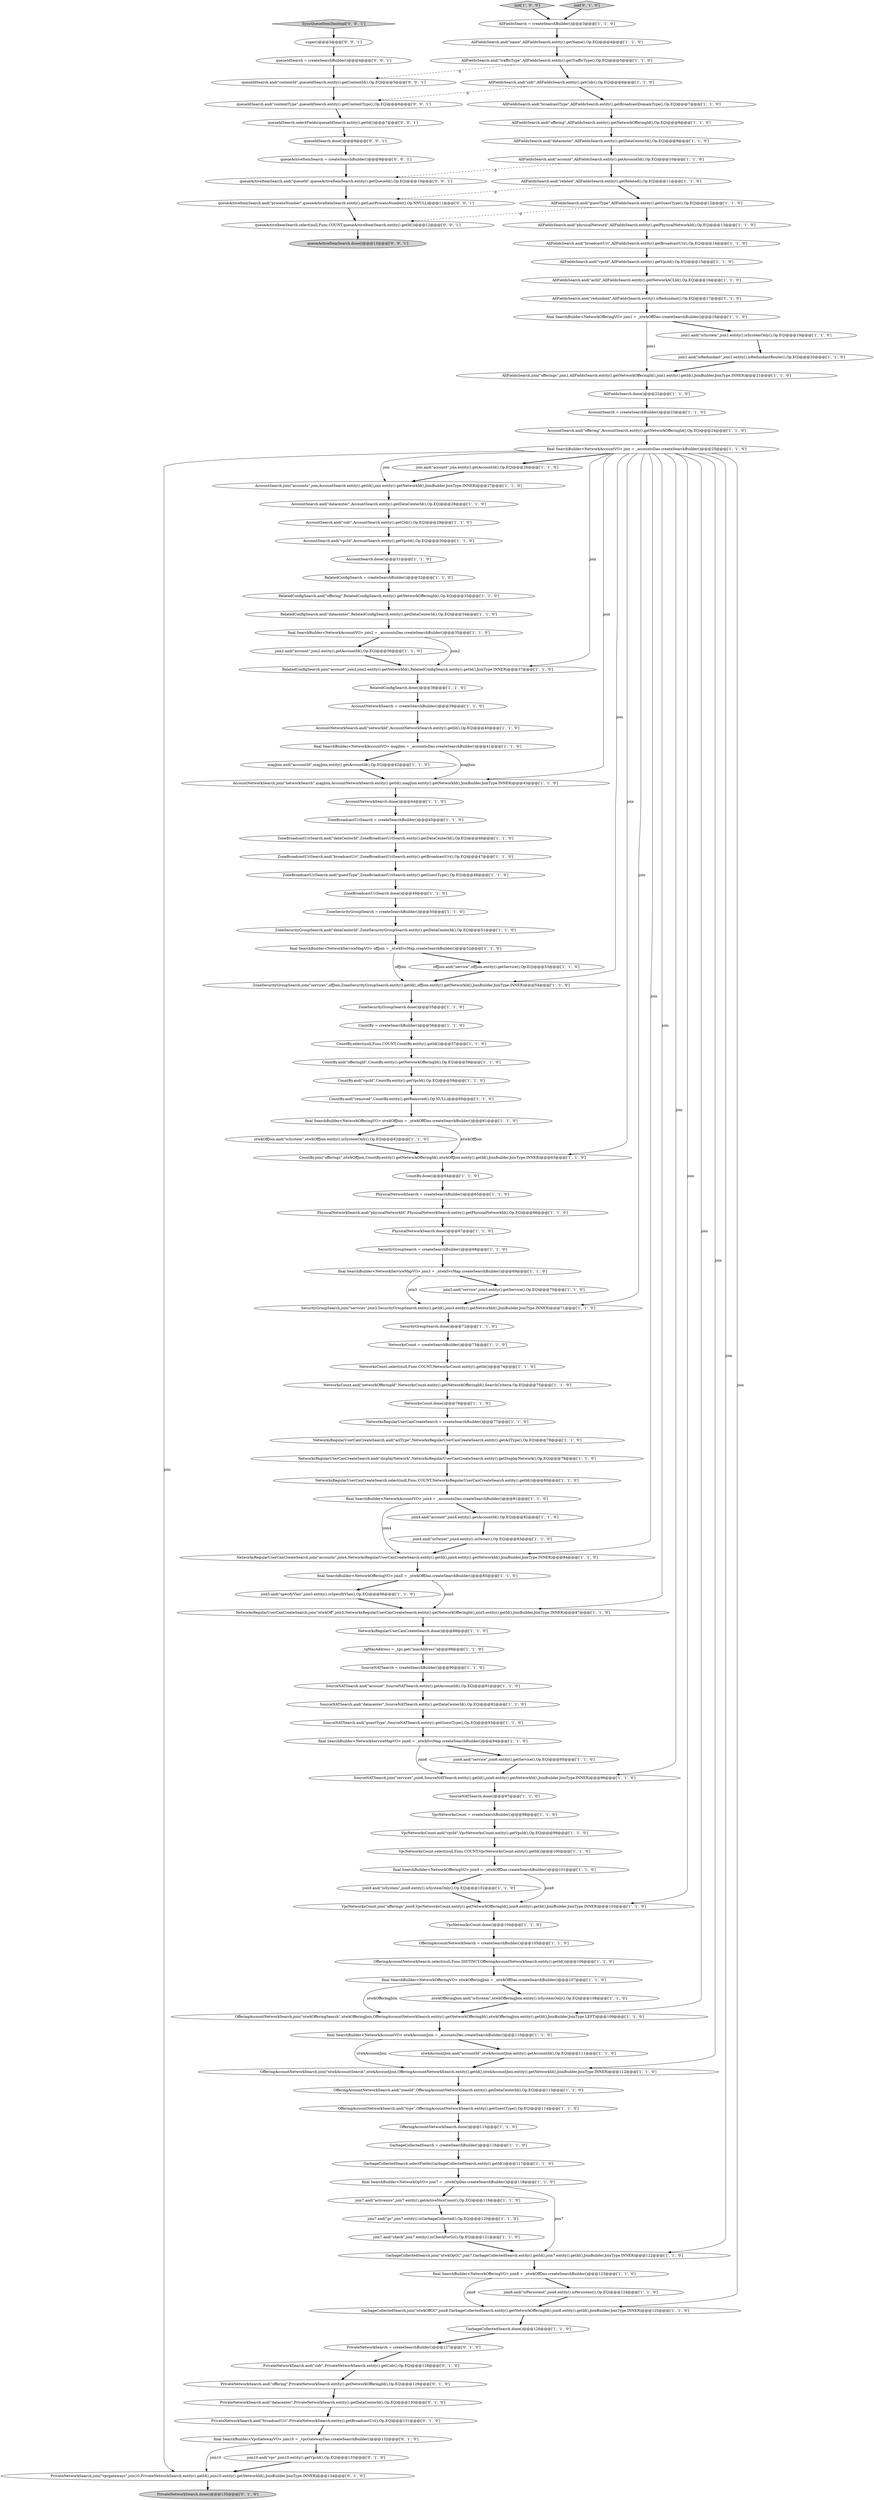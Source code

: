 digraph {
63 [style = filled, label = "ZoneBroadcastUriSearch = createSearchBuilder()@@@45@@@['1', '1', '0']", fillcolor = white, shape = ellipse image = "AAA0AAABBB1BBB"];
100 [style = filled, label = "final SearchBuilder<NetworkAccountVO> join4 = _accountsDao.createSearchBuilder()@@@81@@@['1', '1', '0']", fillcolor = white, shape = ellipse image = "AAA0AAABBB1BBB"];
78 [style = filled, label = "SourceNATSearch.and(\"account\",SourceNATSearch.entity().getAccountId(),Op.EQ)@@@91@@@['1', '1', '0']", fillcolor = white, shape = ellipse image = "AAA0AAABBB1BBB"];
110 [style = filled, label = "AccountNetworkSearch.and(\"networkId\",AccountNetworkSearch.entity().getId(),Op.EQ)@@@40@@@['1', '1', '0']", fillcolor = white, shape = ellipse image = "AAA0AAABBB1BBB"];
77 [style = filled, label = "CountBy.join(\"offerings\",ntwkOffJoin,CountBy.entity().getNetworkOfferingId(),ntwkOffJoin.entity().getId(),JoinBuilder.JoinType.INNER)@@@63@@@['1', '1', '0']", fillcolor = white, shape = ellipse image = "AAA0AAABBB1BBB"];
45 [style = filled, label = "ZoneSecurityGroupSearch.join(\"services\",offJoin,ZoneSecurityGroupSearch.entity().getId(),offJoin.entity().getNetworkId(),JoinBuilder.JoinType.INNER)@@@54@@@['1', '1', '0']", fillcolor = white, shape = ellipse image = "AAA0AAABBB1BBB"];
30 [style = filled, label = "GarbageCollectedSearch.done()@@@126@@@['1', '1', '0']", fillcolor = white, shape = ellipse image = "AAA0AAABBB1BBB"];
103 [style = filled, label = "GarbageCollectedSearch = createSearchBuilder()@@@116@@@['1', '1', '0']", fillcolor = white, shape = ellipse image = "AAA0AAABBB1BBB"];
108 [style = filled, label = "join7.and(\"check\",join7.entity().isCheckForGc(),Op.EQ)@@@121@@@['1', '1', '0']", fillcolor = white, shape = ellipse image = "AAA0AAABBB1BBB"];
39 [style = filled, label = "final SearchBuilder<NetworkOfferingVO> ntwkOfferingJoin = _ntwkOffDao.createSearchBuilder()@@@107@@@['1', '1', '0']", fillcolor = white, shape = ellipse image = "AAA0AAABBB1BBB"];
67 [style = filled, label = "ntwkOffJoin.and(\"isSystem\",ntwkOffJoin.entity().isSystemOnly(),Op.EQ)@@@62@@@['1', '1', '0']", fillcolor = white, shape = ellipse image = "AAA0AAABBB1BBB"];
23 [style = filled, label = "OfferingAccountNetworkSearch.join(\"ntwkAccountSearch\",ntwkAccountJoin,OfferingAccountNetworkSearch.entity().getId(),ntwkAccountJoin.entity().getNetworkId(),JoinBuilder.JoinType.INNER)@@@112@@@['1', '1', '0']", fillcolor = white, shape = ellipse image = "AAA0AAABBB1BBB"];
16 [style = filled, label = "OfferingAccountNetworkSearch.done()@@@115@@@['1', '1', '0']", fillcolor = white, shape = ellipse image = "AAA0AAABBB1BBB"];
4 [style = filled, label = "PhysicalNetworkSearch.done()@@@67@@@['1', '1', '0']", fillcolor = white, shape = ellipse image = "AAA0AAABBB1BBB"];
12 [style = filled, label = "PhysicalNetworkSearch.and(\"physicalNetworkId\",PhysicalNetworkSearch.entity().getPhysicalNetworkId(),Op.EQ)@@@66@@@['1', '1', '0']", fillcolor = white, shape = ellipse image = "AAA0AAABBB1BBB"];
15 [style = filled, label = "VpcNetworksCount.done()@@@104@@@['1', '1', '0']", fillcolor = white, shape = ellipse image = "AAA0AAABBB1BBB"];
2 [style = filled, label = "join5.and(\"specifyVlan\",join5.entity().isSpecifyVlan(),Op.EQ)@@@86@@@['1', '1', '0']", fillcolor = white, shape = ellipse image = "AAA0AAABBB1BBB"];
98 [style = filled, label = "final SearchBuilder<NetworkOfferingVO> join8 = _ntwkOffDao.createSearchBuilder()@@@123@@@['1', '1', '0']", fillcolor = white, shape = ellipse image = "AAA0AAABBB1BBB"];
9 [style = filled, label = "SourceNATSearch.and(\"guestType\",SourceNATSearch.entity().getGuestType(),Op.EQ)@@@93@@@['1', '1', '0']", fillcolor = white, shape = ellipse image = "AAA0AAABBB1BBB"];
25 [style = filled, label = "join6.and(\"service\",join6.entity().getService(),Op.EQ)@@@95@@@['1', '1', '0']", fillcolor = white, shape = ellipse image = "AAA0AAABBB1BBB"];
127 [style = filled, label = "PrivateNetworkSearch.and(\"datacenter\",PrivateNetworkSearch.entity().getDataCenterId(),Op.EQ)@@@130@@@['0', '1', '0']", fillcolor = white, shape = ellipse image = "AAA1AAABBB2BBB"];
117 [style = filled, label = "ZoneBroadcastUriSearch.and(\"dataCenterId\",ZoneBroadcastUriSearch.entity().getDataCenterId(),Op.EQ)@@@46@@@['1', '1', '0']", fillcolor = white, shape = ellipse image = "AAA0AAABBB1BBB"];
36 [style = filled, label = "AccountSearch = createSearchBuilder()@@@23@@@['1', '1', '0']", fillcolor = white, shape = ellipse image = "AAA0AAABBB1BBB"];
113 [style = filled, label = "CountBy.and(\"offeringId\",CountBy.entity().getNetworkOfferingId(),Op.EQ)@@@58@@@['1', '1', '0']", fillcolor = white, shape = ellipse image = "AAA0AAABBB1BBB"];
82 [style = filled, label = "join7.and(\"gc\",join7.entity().isGarbageCollected(),Op.EQ)@@@120@@@['1', '1', '0']", fillcolor = white, shape = ellipse image = "AAA0AAABBB1BBB"];
115 [style = filled, label = "VpcNetworksCount.select(null,Func.COUNT,VpcNetworksCount.entity().getId())@@@100@@@['1', '1', '0']", fillcolor = white, shape = ellipse image = "AAA0AAABBB1BBB"];
90 [style = filled, label = "final SearchBuilder<NetworkServiceMapVO> join6 = _ntwkSvcMap.createSearchBuilder()@@@94@@@['1', '1', '0']", fillcolor = white, shape = ellipse image = "AAA0AAABBB1BBB"];
70 [style = filled, label = "RelatedConfigSearch = createSearchBuilder()@@@32@@@['1', '1', '0']", fillcolor = white, shape = ellipse image = "AAA0AAABBB1BBB"];
28 [style = filled, label = "AllFieldsSearch.join(\"offerings\",join1,AllFieldsSearch.entity().getNetworkOfferingId(),join1.entity().getId(),JoinBuilder.JoinType.INNER)@@@21@@@['1', '1', '0']", fillcolor = white, shape = ellipse image = "AAA0AAABBB1BBB"];
83 [style = filled, label = "CountBy.done()@@@64@@@['1', '1', '0']", fillcolor = white, shape = ellipse image = "AAA0AAABBB1BBB"];
94 [style = filled, label = "NetworksRegularUserCanCreateSearch.done()@@@88@@@['1', '1', '0']", fillcolor = white, shape = ellipse image = "AAA0AAABBB1BBB"];
106 [style = filled, label = "AllFieldsSearch.done()@@@22@@@['1', '1', '0']", fillcolor = white, shape = ellipse image = "AAA0AAABBB1BBB"];
20 [style = filled, label = "AllFieldsSearch.and(\"name\",AllFieldsSearch.entity().getName(),Op.EQ)@@@4@@@['1', '1', '0']", fillcolor = white, shape = ellipse image = "AAA0AAABBB1BBB"];
6 [style = filled, label = "AccountSearch.and(\"offering\",AccountSearch.entity().getNetworkOfferingId(),Op.EQ)@@@24@@@['1', '1', '0']", fillcolor = white, shape = ellipse image = "AAA0AAABBB1BBB"];
88 [style = filled, label = "OfferingAccountNetworkSearch.and(\"type\",OfferingAccountNetworkSearch.entity().getGuestType(),Op.EQ)@@@114@@@['1', '1', '0']", fillcolor = white, shape = ellipse image = "AAA0AAABBB1BBB"];
47 [style = filled, label = "OfferingAccountNetworkSearch.and(\"zoneId\",OfferingAccountNetworkSearch.entity().getDataCenterId(),Op.EQ)@@@113@@@['1', '1', '0']", fillcolor = white, shape = ellipse image = "AAA0AAABBB1BBB"];
116 [style = filled, label = "GarbageCollectedSearch.join(\"ntwkOffGC\",join8,GarbageCollectedSearch.entity().getNetworkOfferingId(),join8.entity().getId(),JoinBuilder.JoinType.INNER)@@@125@@@['1', '1', '0']", fillcolor = white, shape = ellipse image = "AAA0AAABBB1BBB"];
89 [style = filled, label = "NetworksRegularUserCanCreateSearch.join(\"ntwkOff\",join5,NetworksRegularUserCanCreateSearch.entity().getNetworkOfferingId(),join5.entity().getId(),JoinBuilder.JoinType.INNER)@@@87@@@['1', '1', '0']", fillcolor = white, shape = ellipse image = "AAA0AAABBB1BBB"];
80 [style = filled, label = "SourceNATSearch.done()@@@97@@@['1', '1', '0']", fillcolor = white, shape = ellipse image = "AAA0AAABBB1BBB"];
73 [style = filled, label = "ZoneBroadcastUriSearch.and(\"guestType\",ZoneBroadcastUriSearch.entity().getGuestType(),Op.EQ)@@@48@@@['1', '1', '0']", fillcolor = white, shape = ellipse image = "AAA0AAABBB1BBB"];
95 [style = filled, label = "ntwkAccountJoin.and(\"accountId\",ntwkAccountJoin.entity().getAccountId(),Op.EQ)@@@111@@@['1', '1', '0']", fillcolor = white, shape = ellipse image = "AAA0AAABBB1BBB"];
32 [style = filled, label = "join2.and(\"account\",join2.entity().getAccountId(),Op.EQ)@@@36@@@['1', '1', '0']", fillcolor = white, shape = ellipse image = "AAA0AAABBB1BBB"];
145 [style = filled, label = "queueIdSearch = createSearchBuilder()@@@4@@@['0', '0', '1']", fillcolor = white, shape = ellipse image = "AAA0AAABBB3BBB"];
57 [style = filled, label = "AllFieldsSearch.and(\"cidr\",AllFieldsSearch.entity().getCidr(),Op.EQ)@@@6@@@['1', '1', '0']", fillcolor = white, shape = ellipse image = "AAA0AAABBB1BBB"];
60 [style = filled, label = "NetworksCount.done()@@@76@@@['1', '1', '0']", fillcolor = white, shape = ellipse image = "AAA0AAABBB1BBB"];
1 [style = filled, label = "final SearchBuilder<NetworkOfferingVO> join9 = _ntwkOffDao.createSearchBuilder()@@@101@@@['1', '1', '0']", fillcolor = white, shape = ellipse image = "AAA0AAABBB1BBB"];
42 [style = filled, label = "AccountNetworkSearch.join(\"networkSearch\",mapJoin,AccountNetworkSearch.entity().getId(),mapJoin.entity().getNetworkId(),JoinBuilder.JoinType.INNER)@@@43@@@['1', '1', '0']", fillcolor = white, shape = ellipse image = "AAA0AAABBB1BBB"];
101 [style = filled, label = "join4.and(\"account\",join4.entity().getAccountId(),Op.EQ)@@@82@@@['1', '1', '0']", fillcolor = white, shape = ellipse image = "AAA0AAABBB1BBB"];
38 [style = filled, label = "join8.and(\"isPersistent\",join8.entity().isPersistent(),Op.EQ)@@@124@@@['1', '1', '0']", fillcolor = white, shape = ellipse image = "AAA0AAABBB1BBB"];
18 [style = filled, label = "init['1', '0', '0']", fillcolor = lightgray, shape = diamond image = "AAA0AAABBB1BBB"];
141 [style = filled, label = "queueIdSearch.and(\"contentType\",queueIdSearch.entity().getContentType(),Op.EQ)@@@6@@@['0', '0', '1']", fillcolor = white, shape = ellipse image = "AAA0AAABBB3BBB"];
139 [style = filled, label = "super()@@@3@@@['0', '0', '1']", fillcolor = white, shape = ellipse image = "AAA0AAABBB3BBB"];
31 [style = filled, label = "final SearchBuilder<NetworkOpVO> join7 = _ntwkOpDao.createSearchBuilder()@@@118@@@['1', '1', '0']", fillcolor = white, shape = ellipse image = "AAA0AAABBB1BBB"];
17 [style = filled, label = "offJoin.and(\"service\",offJoin.entity().getService(),Op.EQ)@@@53@@@['1', '1', '0']", fillcolor = white, shape = ellipse image = "AAA0AAABBB1BBB"];
96 [style = filled, label = "ZoneBroadcastUriSearch.done()@@@49@@@['1', '1', '0']", fillcolor = white, shape = ellipse image = "AAA0AAABBB1BBB"];
66 [style = filled, label = "AccountNetworkSearch.done()@@@44@@@['1', '1', '0']", fillcolor = white, shape = ellipse image = "AAA0AAABBB1BBB"];
144 [style = filled, label = "queueActiveItemSearch.and(\"queueId\",queueActiveItemSearch.entity().getQueueId(),Op.EQ)@@@10@@@['0', '0', '1']", fillcolor = white, shape = ellipse image = "AAA0AAABBB3BBB"];
10 [style = filled, label = "final SearchBuilder<NetworkAccountVO> mapJoin = _accountsDao.createSearchBuilder()@@@41@@@['1', '1', '0']", fillcolor = white, shape = ellipse image = "AAA0AAABBB1BBB"];
69 [style = filled, label = "ntwkOfferingJoin.and(\"isSystem\",ntwkOfferingJoin.entity().isSystemOnly(),Op.EQ)@@@108@@@['1', '1', '0']", fillcolor = white, shape = ellipse image = "AAA0AAABBB1BBB"];
84 [style = filled, label = "SourceNATSearch = createSearchBuilder()@@@90@@@['1', '1', '0']", fillcolor = white, shape = ellipse image = "AAA0AAABBB1BBB"];
74 [style = filled, label = "AccountSearch.and(\"datacenter\",AccountSearch.entity().getDataCenterId(),Op.EQ)@@@28@@@['1', '1', '0']", fillcolor = white, shape = ellipse image = "AAA0AAABBB1BBB"];
51 [style = filled, label = "AllFieldsSearch.and(\"datacenter\",AllFieldsSearch.entity().getDataCenterId(),Op.EQ)@@@9@@@['1', '1', '0']", fillcolor = white, shape = ellipse image = "AAA0AAABBB1BBB"];
46 [style = filled, label = "NetworksRegularUserCanCreateSearch.and(\"aclType\",NetworksRegularUserCanCreateSearch.entity().getAclType(),Op.EQ)@@@78@@@['1', '1', '0']", fillcolor = white, shape = ellipse image = "AAA0AAABBB1BBB"];
35 [style = filled, label = "AccountSearch.and(\"vpcId\",AccountSearch.entity().getVpcId(),Op.EQ)@@@30@@@['1', '1', '0']", fillcolor = white, shape = ellipse image = "AAA0AAABBB1BBB"];
71 [style = filled, label = "join9.and(\"isSystem\",join9.entity().isSystemOnly(),Op.EQ)@@@102@@@['1', '1', '0']", fillcolor = white, shape = ellipse image = "AAA0AAABBB1BBB"];
132 [style = filled, label = "PrivateNetworkSearch = createSearchBuilder()@@@127@@@['0', '1', '0']", fillcolor = white, shape = ellipse image = "AAA1AAABBB2BBB"];
52 [style = filled, label = "_tgMacAddress = _tgs.get(\"macAddress\")@@@89@@@['1', '1', '0']", fillcolor = white, shape = ellipse image = "AAA0AAABBB1BBB"];
114 [style = filled, label = "OfferingAccountNetworkSearch.join(\"ntwkOfferingSearch\",ntwkOfferingJoin,OfferingAccountNetworkSearch.entity().getNetworkOfferingId(),ntwkOfferingJoin.entity().getId(),JoinBuilder.JoinType.LEFT)@@@109@@@['1', '1', '0']", fillcolor = white, shape = ellipse image = "AAA0AAABBB1BBB"];
123 [style = filled, label = "PhysicalNetworkSearch = createSearchBuilder()@@@65@@@['1', '1', '0']", fillcolor = white, shape = ellipse image = "AAA0AAABBB1BBB"];
53 [style = filled, label = "join1.and(\"isSystem\",join1.entity().isSystemOnly(),Op.EQ)@@@19@@@['1', '1', '0']", fillcolor = white, shape = ellipse image = "AAA0AAABBB1BBB"];
5 [style = filled, label = "AllFieldsSearch.and(\"trafficType\",AllFieldsSearch.entity().getTrafficType(),Op.EQ)@@@5@@@['1', '1', '0']", fillcolor = white, shape = ellipse image = "AAA0AAABBB1BBB"];
56 [style = filled, label = "final SearchBuilder<NetworkAccountVO> join2 = _accountsDao.createSearchBuilder()@@@35@@@['1', '1', '0']", fillcolor = white, shape = ellipse image = "AAA0AAABBB1BBB"];
87 [style = filled, label = "OfferingAccountNetworkSearch = createSearchBuilder()@@@105@@@['1', '1', '0']", fillcolor = white, shape = ellipse image = "AAA0AAABBB1BBB"];
58 [style = filled, label = "ZoneSecurityGroupSearch = createSearchBuilder()@@@50@@@['1', '1', '0']", fillcolor = white, shape = ellipse image = "AAA0AAABBB1BBB"];
85 [style = filled, label = "SecurityGroupSearch = createSearchBuilder()@@@68@@@['1', '1', '0']", fillcolor = white, shape = ellipse image = "AAA0AAABBB1BBB"];
93 [style = filled, label = "final SearchBuilder<NetworkOfferingVO> ntwkOffJoin = _ntwkOffDao.createSearchBuilder()@@@61@@@['1', '1', '0']", fillcolor = white, shape = ellipse image = "AAA0AAABBB1BBB"];
126 [style = filled, label = "PrivateNetworkSearch.done()@@@135@@@['0', '1', '0']", fillcolor = lightgray, shape = ellipse image = "AAA1AAABBB2BBB"];
43 [style = filled, label = "NetworksRegularUserCanCreateSearch.join(\"accounts\",join4,NetworksRegularUserCanCreateSearch.entity().getId(),join4.entity().getNetworkId(),JoinBuilder.JoinType.INNER)@@@84@@@['1', '1', '0']", fillcolor = white, shape = ellipse image = "AAA0AAABBB1BBB"];
109 [style = filled, label = "final SearchBuilder<NetworkServiceMapVO> offJoin = _ntwkSvcMap.createSearchBuilder()@@@52@@@['1', '1', '0']", fillcolor = white, shape = ellipse image = "AAA0AAABBB1BBB"];
131 [style = filled, label = "PrivateNetworkSearch.and(\"broadcastUri\",PrivateNetworkSearch.entity().getBroadcastUri(),Op.EQ)@@@131@@@['0', '1', '0']", fillcolor = white, shape = ellipse image = "AAA1AAABBB2BBB"];
68 [style = filled, label = "CountBy.select(null,Func.COUNT,CountBy.entity().getId())@@@57@@@['1', '1', '0']", fillcolor = white, shape = ellipse image = "AAA0AAABBB1BBB"];
107 [style = filled, label = "AllFieldsSearch.and(\"vpcId\",AllFieldsSearch.entity().getVpcId(),Op.EQ)@@@15@@@['1', '1', '0']", fillcolor = white, shape = ellipse image = "AAA0AAABBB1BBB"];
111 [style = filled, label = "NetworksRegularUserCanCreateSearch.select(null,Func.COUNT,NetworksRegularUserCanCreateSearch.entity().getId())@@@80@@@['1', '1', '0']", fillcolor = white, shape = ellipse image = "AAA0AAABBB1BBB"];
146 [style = filled, label = "queueActiveItemSearch.and(\"processNumber\",queueActiveItemSearch.entity().getLastProcessNumber(),Op.NNULL)@@@11@@@['0', '0', '1']", fillcolor = white, shape = ellipse image = "AAA0AAABBB3BBB"];
64 [style = filled, label = "AllFieldsSearch.and(\"guestType\",AllFieldsSearch.entity().getGuestType(),Op.EQ)@@@12@@@['1', '1', '0']", fillcolor = white, shape = ellipse image = "AAA0AAABBB1BBB"];
79 [style = filled, label = "OfferingAccountNetworkSearch.select(null,Func.DISTINCT,OfferingAccountNetworkSearch.entity().getId())@@@106@@@['1', '1', '0']", fillcolor = white, shape = ellipse image = "AAA0AAABBB1BBB"];
136 [style = filled, label = "SyncQueueItemDaoImpl['0', '0', '1']", fillcolor = lightgray, shape = diamond image = "AAA0AAABBB3BBB"];
128 [style = filled, label = "PrivateNetworkSearch.and(\"offering\",PrivateNetworkSearch.entity().getNetworkOfferingId(),Op.EQ)@@@129@@@['0', '1', '0']", fillcolor = white, shape = ellipse image = "AAA1AAABBB2BBB"];
62 [style = filled, label = "GarbageCollectedSearch.join(\"ntwkOpGC\",join7,GarbageCollectedSearch.entity().getId(),join7.entity().getId(),JoinBuilder.JoinType.INNER)@@@122@@@['1', '1', '0']", fillcolor = white, shape = ellipse image = "AAA0AAABBB1BBB"];
41 [style = filled, label = "ZoneSecurityGroupSearch.and(\"dataCenterId\",ZoneSecurityGroupSearch.entity().getDataCenterId(),Op.EQ)@@@51@@@['1', '1', '0']", fillcolor = white, shape = ellipse image = "AAA0AAABBB1BBB"];
92 [style = filled, label = "AllFieldsSearch.and(\"redundant\",AllFieldsSearch.entity().isRedundant(),Op.EQ)@@@17@@@['1', '1', '0']", fillcolor = white, shape = ellipse image = "AAA0AAABBB1BBB"];
14 [style = filled, label = "VpcNetworksCount.join(\"offerings\",join9,VpcNetworksCount.entity().getNetworkOfferingId(),join9.entity().getId(),JoinBuilder.JoinType.INNER)@@@103@@@['1', '1', '0']", fillcolor = white, shape = ellipse image = "AAA0AAABBB1BBB"];
86 [style = filled, label = "join1.and(\"isRedundant\",join1.entity().isRedundantRouter(),Op.EQ)@@@20@@@['1', '1', '0']", fillcolor = white, shape = ellipse image = "AAA0AAABBB1BBB"];
76 [style = filled, label = "AllFieldsSearch.and(\"aclId\",AllFieldsSearch.entity().getNetworkACLId(),Op.EQ)@@@16@@@['1', '1', '0']", fillcolor = white, shape = ellipse image = "AAA0AAABBB1BBB"];
72 [style = filled, label = "CountBy = createSearchBuilder()@@@56@@@['1', '1', '0']", fillcolor = white, shape = ellipse image = "AAA0AAABBB1BBB"];
13 [style = filled, label = "NetworksRegularUserCanCreateSearch = createSearchBuilder()@@@77@@@['1', '1', '0']", fillcolor = white, shape = ellipse image = "AAA0AAABBB1BBB"];
37 [style = filled, label = "GarbageCollectedSearch.selectFields(GarbageCollectedSearch.entity().getId())@@@117@@@['1', '1', '0']", fillcolor = white, shape = ellipse image = "AAA0AAABBB1BBB"];
102 [style = filled, label = "join4.and(\"isOwner\",join4.entity().isOwner(),Op.EQ)@@@83@@@['1', '1', '0']", fillcolor = white, shape = ellipse image = "AAA0AAABBB1BBB"];
104 [style = filled, label = "ZoneSecurityGroupSearch.done()@@@55@@@['1', '1', '0']", fillcolor = white, shape = ellipse image = "AAA0AAABBB1BBB"];
24 [style = filled, label = "final SearchBuilder<NetworkAccountVO> ntwkAccountJoin = _accountsDao.createSearchBuilder()@@@110@@@['1', '1', '0']", fillcolor = white, shape = ellipse image = "AAA0AAABBB1BBB"];
130 [style = filled, label = "init['0', '1', '0']", fillcolor = lightgray, shape = diamond image = "AAA0AAABBB2BBB"];
11 [style = filled, label = "CountBy.and(\"removed\",CountBy.entity().getRemoved(),Op.NULL)@@@60@@@['1', '1', '0']", fillcolor = white, shape = ellipse image = "AAA0AAABBB1BBB"];
0 [style = filled, label = "mapJoin.and(\"accountId\",mapJoin.entity().getAccountId(),Op.EQ)@@@42@@@['1', '1', '0']", fillcolor = white, shape = ellipse image = "AAA0AAABBB1BBB"];
137 [style = filled, label = "queueActiveItemSearch.select(null,Func.COUNT,queueActiveItemSearch.entity().getId())@@@12@@@['0', '0', '1']", fillcolor = white, shape = ellipse image = "AAA0AAABBB3BBB"];
97 [style = filled, label = "RelatedConfigSearch.done()@@@38@@@['1', '1', '0']", fillcolor = white, shape = ellipse image = "AAA0AAABBB1BBB"];
59 [style = filled, label = "final SearchBuilder<NetworkOfferingVO> join1 = _ntwkOffDao.createSearchBuilder()@@@18@@@['1', '1', '0']", fillcolor = white, shape = ellipse image = "AAA0AAABBB1BBB"];
8 [style = filled, label = "CountBy.and(\"vpcId\",CountBy.entity().getVpcId(),Op.EQ)@@@59@@@['1', '1', '0']", fillcolor = white, shape = ellipse image = "AAA0AAABBB1BBB"];
125 [style = filled, label = "PrivateNetworkSearch.and(\"cidr\",PrivateNetworkSearch.entity().getCidr(),Op.EQ)@@@128@@@['0', '1', '0']", fillcolor = white, shape = ellipse image = "AAA1AAABBB2BBB"];
105 [style = filled, label = "RelatedConfigSearch.and(\"datacenter\",RelatedConfigSearch.entity().getDataCenterId(),Op.EQ)@@@34@@@['1', '1', '0']", fillcolor = white, shape = ellipse image = "AAA0AAABBB1BBB"];
19 [style = filled, label = "NetworksCount.and(\"networkOfferingId\",NetworksCount.entity().getNetworkOfferingId(),SearchCriteria.Op.EQ)@@@75@@@['1', '1', '0']", fillcolor = white, shape = ellipse image = "AAA0AAABBB1BBB"];
99 [style = filled, label = "AccountNetworkSearch = createSearchBuilder()@@@39@@@['1', '1', '0']", fillcolor = white, shape = ellipse image = "AAA0AAABBB1BBB"];
33 [style = filled, label = "AllFieldsSearch.and(\"offering\",AllFieldsSearch.entity().getNetworkOfferingId(),Op.EQ)@@@8@@@['1', '1', '0']", fillcolor = white, shape = ellipse image = "AAA0AAABBB1BBB"];
55 [style = filled, label = "NetworksRegularUserCanCreateSearch.and(\"displayNetwork\",NetworksRegularUserCanCreateSearch.entity().getDisplayNetwork(),Op.EQ)@@@79@@@['1', '1', '0']", fillcolor = white, shape = ellipse image = "AAA0AAABBB1BBB"];
81 [style = filled, label = "final SearchBuilder<NetworkServiceMapVO> join3 = _ntwkSvcMap.createSearchBuilder()@@@69@@@['1', '1', '0']", fillcolor = white, shape = ellipse image = "AAA0AAABBB1BBB"];
142 [style = filled, label = "queueActiveItemSearch.done()@@@13@@@['0', '0', '1']", fillcolor = lightgray, shape = ellipse image = "AAA0AAABBB3BBB"];
120 [style = filled, label = "SecurityGroupSearch.join(\"services\",join3,SecurityGroupSearch.entity().getId(),join3.entity().getNetworkId(),JoinBuilder.JoinType.INNER)@@@71@@@['1', '1', '0']", fillcolor = white, shape = ellipse image = "AAA0AAABBB1BBB"];
48 [style = filled, label = "AllFieldsSearch.and(\"account\",AllFieldsSearch.entity().getAccountId(),Op.EQ)@@@10@@@['1', '1', '0']", fillcolor = white, shape = ellipse image = "AAA0AAABBB1BBB"];
133 [style = filled, label = "join10.and(\"vpc\",join10.entity().getVpcId(),Op.EQ)@@@133@@@['0', '1', '0']", fillcolor = white, shape = ellipse image = "AAA1AAABBB2BBB"];
54 [style = filled, label = "SourceNATSearch.and(\"datacenter\",SourceNATSearch.entity().getDataCenterId(),Op.EQ)@@@92@@@['1', '1', '0']", fillcolor = white, shape = ellipse image = "AAA0AAABBB1BBB"];
22 [style = filled, label = "AccountSearch.done()@@@31@@@['1', '1', '0']", fillcolor = white, shape = ellipse image = "AAA0AAABBB1BBB"];
40 [style = filled, label = "VpcNetworksCount = createSearchBuilder()@@@98@@@['1', '1', '0']", fillcolor = white, shape = ellipse image = "AAA0AAABBB1BBB"];
61 [style = filled, label = "AllFieldsSearch.and(\"physicalNetwork\",AllFieldsSearch.entity().getPhysicalNetworkId(),Op.EQ)@@@13@@@['1', '1', '0']", fillcolor = white, shape = ellipse image = "AAA0AAABBB1BBB"];
34 [style = filled, label = "final SearchBuilder<NetworkOfferingVO> join5 = _ntwkOffDao.createSearchBuilder()@@@85@@@['1', '1', '0']", fillcolor = white, shape = ellipse image = "AAA0AAABBB1BBB"];
65 [style = filled, label = "final SearchBuilder<NetworkAccountVO> join = _accountsDao.createSearchBuilder()@@@25@@@['1', '1', '0']", fillcolor = white, shape = ellipse image = "AAA0AAABBB1BBB"];
138 [style = filled, label = "queueActiveItemSearch = createSearchBuilder()@@@9@@@['0', '0', '1']", fillcolor = white, shape = ellipse image = "AAA0AAABBB3BBB"];
7 [style = filled, label = "VpcNetworksCount.and(\"vpcId\",VpcNetworksCount.entity().getVpcId(),Op.EQ)@@@99@@@['1', '1', '0']", fillcolor = white, shape = ellipse image = "AAA0AAABBB1BBB"];
21 [style = filled, label = "join3.and(\"service\",join3.entity().getService(),Op.EQ)@@@70@@@['1', '1', '0']", fillcolor = white, shape = ellipse image = "AAA0AAABBB1BBB"];
75 [style = filled, label = "NetworksCount.select(null,Func.COUNT,NetworksCount.entity().getId())@@@74@@@['1', '1', '0']", fillcolor = white, shape = ellipse image = "AAA0AAABBB1BBB"];
91 [style = filled, label = "SourceNATSearch.join(\"services\",join6,SourceNATSearch.entity().getId(),join6.entity().getNetworkId(),JoinBuilder.JoinType.INNER)@@@96@@@['1', '1', '0']", fillcolor = white, shape = ellipse image = "AAA0AAABBB1BBB"];
143 [style = filled, label = "queueIdSearch.and(\"contentId\",queueIdSearch.entity().getContentId(),Op.EQ)@@@5@@@['0', '0', '1']", fillcolor = white, shape = ellipse image = "AAA0AAABBB3BBB"];
121 [style = filled, label = "AllFieldsSearch.and(\"broadcastType\",AllFieldsSearch.entity().getBroadcastDomainType(),Op.EQ)@@@7@@@['1', '1', '0']", fillcolor = white, shape = ellipse image = "AAA0AAABBB1BBB"];
44 [style = filled, label = "AllFieldsSearch.and(\"related\",AllFieldsSearch.entity().getRelated(),Op.EQ)@@@11@@@['1', '1', '0']", fillcolor = white, shape = ellipse image = "AAA0AAABBB1BBB"];
26 [style = filled, label = "RelatedConfigSearch.and(\"offering\",RelatedConfigSearch.entity().getNetworkOfferingId(),Op.EQ)@@@33@@@['1', '1', '0']", fillcolor = white, shape = ellipse image = "AAA0AAABBB1BBB"];
118 [style = filled, label = "AccountSearch.and(\"cidr\",AccountSearch.entity().getCidr(),Op.EQ)@@@29@@@['1', '1', '0']", fillcolor = white, shape = ellipse image = "AAA0AAABBB1BBB"];
122 [style = filled, label = "AllFieldsSearch = createSearchBuilder()@@@3@@@['1', '1', '0']", fillcolor = white, shape = ellipse image = "AAA0AAABBB1BBB"];
49 [style = filled, label = "ZoneBroadcastUriSearch.and(\"broadcastUri\",ZoneBroadcastUriSearch.entity().getBroadcastUri(),Op.EQ)@@@47@@@['1', '1', '0']", fillcolor = white, shape = ellipse image = "AAA0AAABBB1BBB"];
3 [style = filled, label = "join7.and(\"activenics\",join7.entity().getActiveNicsCount(),Op.EQ)@@@119@@@['1', '1', '0']", fillcolor = white, shape = ellipse image = "AAA0AAABBB1BBB"];
27 [style = filled, label = "NetworksCount = createSearchBuilder()@@@73@@@['1', '1', '0']", fillcolor = white, shape = ellipse image = "AAA0AAABBB1BBB"];
129 [style = filled, label = "PrivateNetworkSearch.join(\"vpcgateways\",join10,PrivateNetworkSearch.entity().getId(),join10.entity().getNetworkId(),JoinBuilder.JoinType.INNER)@@@134@@@['0', '1', '0']", fillcolor = white, shape = ellipse image = "AAA1AAABBB2BBB"];
135 [style = filled, label = "queueIdSearch.selectFields(queueIdSearch.entity().getId())@@@7@@@['0', '0', '1']", fillcolor = white, shape = ellipse image = "AAA0AAABBB3BBB"];
112 [style = filled, label = "AllFieldsSearch.and(\"broadcastUri\",AllFieldsSearch.entity().getBroadcastUri(),Op.EQ)@@@14@@@['1', '1', '0']", fillcolor = white, shape = ellipse image = "AAA0AAABBB1BBB"];
140 [style = filled, label = "queueIdSearch.done()@@@8@@@['0', '0', '1']", fillcolor = white, shape = ellipse image = "AAA0AAABBB3BBB"];
50 [style = filled, label = "join.and(\"account\",join.entity().getAccountId(),Op.EQ)@@@26@@@['1', '1', '0']", fillcolor = white, shape = ellipse image = "AAA0AAABBB1BBB"];
134 [style = filled, label = "final SearchBuilder<VpcGatewayVO> join10 = _vpcGatewayDao.createSearchBuilder()@@@132@@@['0', '1', '0']", fillcolor = white, shape = ellipse image = "AAA1AAABBB2BBB"];
29 [style = filled, label = "SecurityGroupSearch.done()@@@72@@@['1', '1', '0']", fillcolor = white, shape = ellipse image = "AAA0AAABBB1BBB"];
124 [style = filled, label = "RelatedConfigSearch.join(\"account\",join2,join2.entity().getNetworkId(),RelatedConfigSearch.entity().getId(),JoinType.INNER)@@@37@@@['1', '1', '0']", fillcolor = white, shape = ellipse image = "AAA0AAABBB1BBB"];
119 [style = filled, label = "AccountSearch.join(\"accounts\",join,AccountSearch.entity().getId(),join.entity().getNetworkId(),JoinBuilder.JoinType.INNER)@@@27@@@['1', '1', '0']", fillcolor = white, shape = ellipse image = "AAA0AAABBB1BBB"];
51->48 [style = bold, label=""];
25->91 [style = bold, label=""];
105->56 [style = bold, label=""];
73->96 [style = bold, label=""];
62->98 [style = bold, label=""];
45->104 [style = bold, label=""];
128->127 [style = bold, label=""];
65->119 [style = solid, label="join"];
130->122 [style = bold, label=""];
109->45 [style = solid, label="offJoin"];
111->100 [style = bold, label=""];
79->39 [style = bold, label=""];
60->13 [style = bold, label=""];
90->91 [style = solid, label="join6"];
113->8 [style = bold, label=""];
77->83 [style = bold, label=""];
65->114 [style = solid, label="join"];
41->109 [style = bold, label=""];
32->124 [style = bold, label=""];
65->45 [style = solid, label="join"];
81->120 [style = solid, label="join3"];
1->71 [style = bold, label=""];
135->140 [style = bold, label=""];
65->129 [style = solid, label="join"];
145->143 [style = bold, label=""];
10->42 [style = solid, label="mapJoin"];
56->124 [style = solid, label="join2"];
134->133 [style = bold, label=""];
143->141 [style = bold, label=""];
47->88 [style = bold, label=""];
63->117 [style = bold, label=""];
124->97 [style = bold, label=""];
44->146 [style = dashed, label="0"];
64->137 [style = dashed, label="0"];
7->115 [style = bold, label=""];
65->120 [style = solid, label="join"];
120->29 [style = bold, label=""];
3->82 [style = bold, label=""];
89->94 [style = bold, label=""];
34->2 [style = bold, label=""];
23->47 [style = bold, label=""];
115->1 [style = bold, label=""];
22->70 [style = bold, label=""];
98->116 [style = solid, label="join8"];
81->21 [style = bold, label=""];
74->118 [style = bold, label=""];
57->121 [style = bold, label=""];
35->22 [style = bold, label=""];
71->14 [style = bold, label=""];
31->3 [style = bold, label=""];
65->77 [style = solid, label="join"];
24->95 [style = bold, label=""];
65->23 [style = solid, label="join"];
33->51 [style = bold, label=""];
75->19 [style = bold, label=""];
46->55 [style = bold, label=""];
37->31 [style = bold, label=""];
100->43 [style = solid, label="join4"];
0->42 [style = bold, label=""];
36->6 [style = bold, label=""];
104->72 [style = bold, label=""];
78->54 [style = bold, label=""];
146->137 [style = bold, label=""];
48->44 [style = bold, label=""];
65->116 [style = solid, label="join"];
58->41 [style = bold, label=""];
65->43 [style = solid, label="join"];
65->124 [style = solid, label="join"];
80->40 [style = bold, label=""];
70->26 [style = bold, label=""];
31->62 [style = solid, label="join7"];
66->63 [style = bold, label=""];
16->103 [style = bold, label=""];
112->107 [style = bold, label=""];
65->42 [style = solid, label="join"];
119->74 [style = bold, label=""];
118->35 [style = bold, label=""];
100->101 [style = bold, label=""];
40->7 [style = bold, label=""];
101->102 [style = bold, label=""];
114->24 [style = bold, label=""];
39->114 [style = solid, label="ntwkOfferingJoin"];
13->46 [style = bold, label=""];
1->14 [style = solid, label="join9"];
49->73 [style = bold, label=""];
122->20 [style = bold, label=""];
129->126 [style = bold, label=""];
56->32 [style = bold, label=""];
95->23 [style = bold, label=""];
106->36 [style = bold, label=""];
116->30 [style = bold, label=""];
133->129 [style = bold, label=""];
132->125 [style = bold, label=""];
83->123 [style = bold, label=""];
136->139 [style = bold, label=""];
29->27 [style = bold, label=""];
82->108 [style = bold, label=""];
65->89 [style = solid, label="join"];
38->116 [style = bold, label=""];
39->69 [style = bold, label=""];
76->92 [style = bold, label=""];
144->146 [style = bold, label=""];
20->5 [style = bold, label=""];
12->4 [style = bold, label=""];
137->142 [style = bold, label=""];
65->91 [style = solid, label="join"];
11->93 [style = bold, label=""];
55->111 [style = bold, label=""];
123->12 [style = bold, label=""];
18->122 [style = bold, label=""];
15->87 [style = bold, label=""];
61->112 [style = bold, label=""];
131->134 [style = bold, label=""];
57->141 [style = dashed, label="0"];
91->80 [style = bold, label=""];
26->105 [style = bold, label=""];
92->59 [style = bold, label=""];
85->81 [style = bold, label=""];
108->62 [style = bold, label=""];
127->131 [style = bold, label=""];
110->10 [style = bold, label=""];
93->77 [style = solid, label="ntwkOffJoin"];
53->86 [style = bold, label=""];
97->99 [style = bold, label=""];
87->79 [style = bold, label=""];
139->145 [style = bold, label=""];
65->14 [style = solid, label="join"];
28->106 [style = bold, label=""];
107->76 [style = bold, label=""];
117->49 [style = bold, label=""];
27->75 [style = bold, label=""];
14->15 [style = bold, label=""];
59->28 [style = solid, label="join1"];
102->43 [style = bold, label=""];
10->0 [style = bold, label=""];
72->68 [style = bold, label=""];
84->78 [style = bold, label=""];
44->64 [style = bold, label=""];
138->144 [style = bold, label=""];
98->38 [style = bold, label=""];
5->57 [style = bold, label=""];
34->89 [style = solid, label="join5"];
17->45 [style = bold, label=""];
121->33 [style = bold, label=""];
67->77 [style = bold, label=""];
140->138 [style = bold, label=""];
141->135 [style = bold, label=""];
42->66 [style = bold, label=""];
19->60 [style = bold, label=""];
9->90 [style = bold, label=""];
21->120 [style = bold, label=""];
2->89 [style = bold, label=""];
50->119 [style = bold, label=""];
96->58 [style = bold, label=""];
109->17 [style = bold, label=""];
64->61 [style = bold, label=""];
86->28 [style = bold, label=""];
48->144 [style = dashed, label="0"];
5->143 [style = dashed, label="0"];
43->34 [style = bold, label=""];
125->128 [style = bold, label=""];
8->11 [style = bold, label=""];
88->16 [style = bold, label=""];
54->9 [style = bold, label=""];
65->62 [style = solid, label="join"];
90->25 [style = bold, label=""];
30->132 [style = bold, label=""];
59->53 [style = bold, label=""];
103->37 [style = bold, label=""];
99->110 [style = bold, label=""];
134->129 [style = solid, label="join10"];
94->52 [style = bold, label=""];
24->23 [style = solid, label="ntwkAccountJoin"];
65->50 [style = bold, label=""];
69->114 [style = bold, label=""];
6->65 [style = bold, label=""];
52->84 [style = bold, label=""];
4->85 [style = bold, label=""];
93->67 [style = bold, label=""];
68->113 [style = bold, label=""];
}
